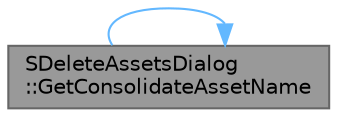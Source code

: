 digraph "SDeleteAssetsDialog::GetConsolidateAssetName"
{
 // INTERACTIVE_SVG=YES
 // LATEX_PDF_SIZE
  bgcolor="transparent";
  edge [fontname=Helvetica,fontsize=10,labelfontname=Helvetica,labelfontsize=10];
  node [fontname=Helvetica,fontsize=10,shape=box,height=0.2,width=0.4];
  rankdir="LR";
  Node1 [id="Node000001",label="SDeleteAssetsDialog\l::GetConsolidateAssetName",height=0.2,width=0.4,color="gray40", fillcolor="grey60", style="filled", fontcolor="black",tooltip="Gets the text to display for the asset being used to replace references / consolidate."];
  Node1 -> Node1 [id="edge1_Node000001_Node000001",color="steelblue1",style="solid",tooltip=" "];
}
